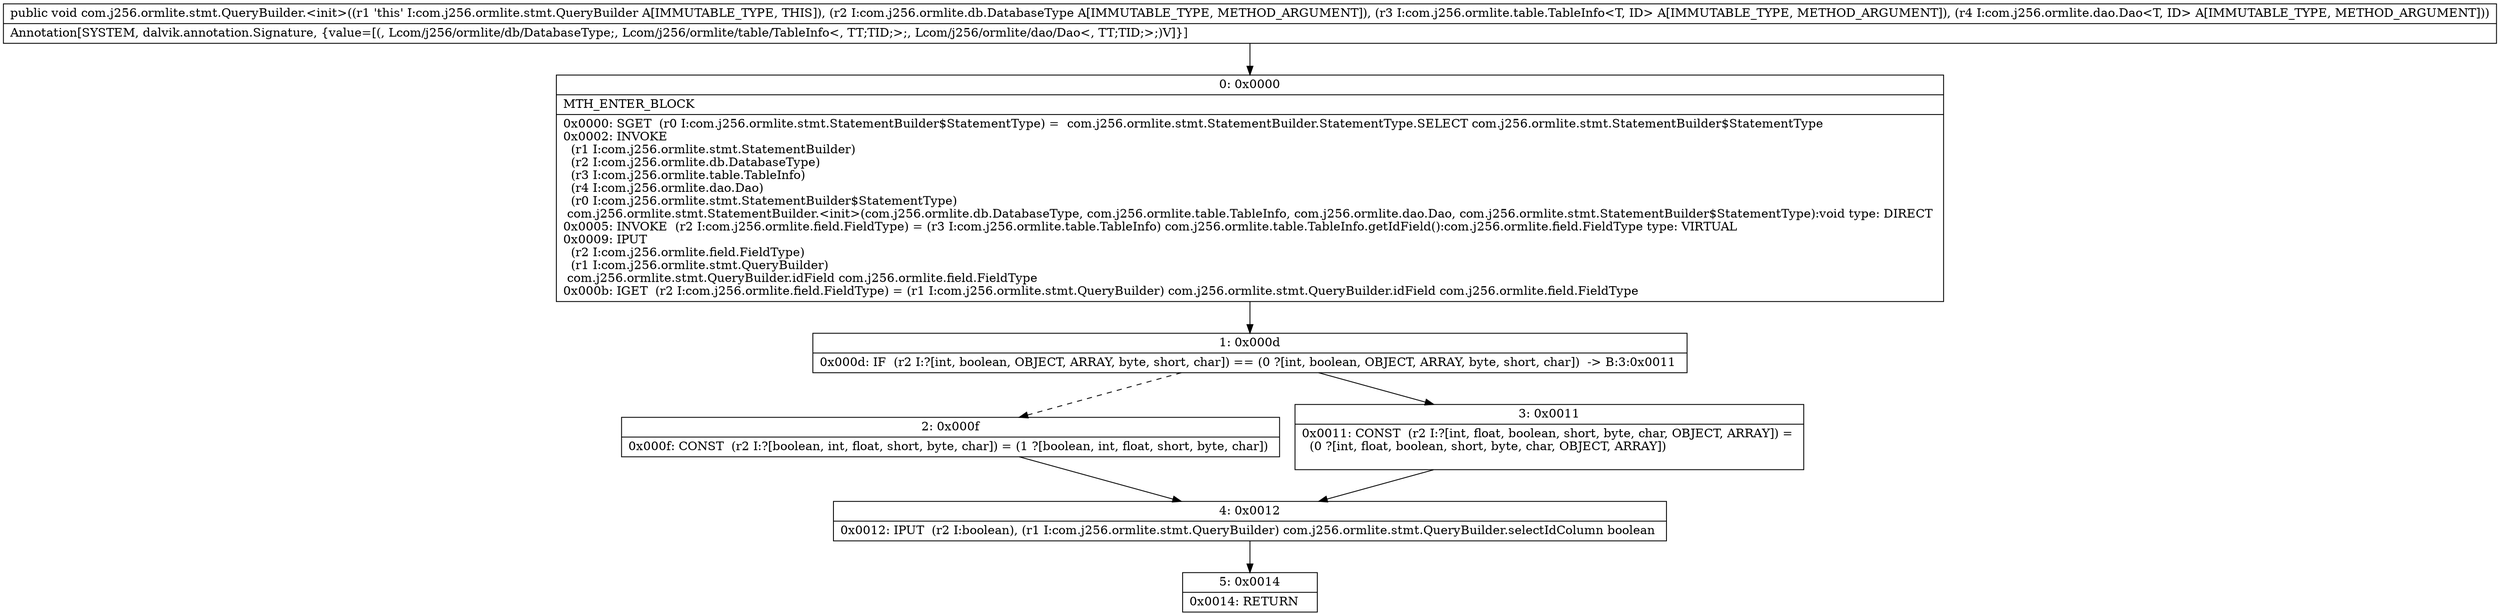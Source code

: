 digraph "CFG forcom.j256.ormlite.stmt.QueryBuilder.\<init\>(Lcom\/j256\/ormlite\/db\/DatabaseType;Lcom\/j256\/ormlite\/table\/TableInfo;Lcom\/j256\/ormlite\/dao\/Dao;)V" {
Node_0 [shape=record,label="{0\:\ 0x0000|MTH_ENTER_BLOCK\l|0x0000: SGET  (r0 I:com.j256.ormlite.stmt.StatementBuilder$StatementType) =  com.j256.ormlite.stmt.StatementBuilder.StatementType.SELECT com.j256.ormlite.stmt.StatementBuilder$StatementType \l0x0002: INVOKE  \l  (r1 I:com.j256.ormlite.stmt.StatementBuilder)\l  (r2 I:com.j256.ormlite.db.DatabaseType)\l  (r3 I:com.j256.ormlite.table.TableInfo)\l  (r4 I:com.j256.ormlite.dao.Dao)\l  (r0 I:com.j256.ormlite.stmt.StatementBuilder$StatementType)\l com.j256.ormlite.stmt.StatementBuilder.\<init\>(com.j256.ormlite.db.DatabaseType, com.j256.ormlite.table.TableInfo, com.j256.ormlite.dao.Dao, com.j256.ormlite.stmt.StatementBuilder$StatementType):void type: DIRECT \l0x0005: INVOKE  (r2 I:com.j256.ormlite.field.FieldType) = (r3 I:com.j256.ormlite.table.TableInfo) com.j256.ormlite.table.TableInfo.getIdField():com.j256.ormlite.field.FieldType type: VIRTUAL \l0x0009: IPUT  \l  (r2 I:com.j256.ormlite.field.FieldType)\l  (r1 I:com.j256.ormlite.stmt.QueryBuilder)\l com.j256.ormlite.stmt.QueryBuilder.idField com.j256.ormlite.field.FieldType \l0x000b: IGET  (r2 I:com.j256.ormlite.field.FieldType) = (r1 I:com.j256.ormlite.stmt.QueryBuilder) com.j256.ormlite.stmt.QueryBuilder.idField com.j256.ormlite.field.FieldType \l}"];
Node_1 [shape=record,label="{1\:\ 0x000d|0x000d: IF  (r2 I:?[int, boolean, OBJECT, ARRAY, byte, short, char]) == (0 ?[int, boolean, OBJECT, ARRAY, byte, short, char])  \-\> B:3:0x0011 \l}"];
Node_2 [shape=record,label="{2\:\ 0x000f|0x000f: CONST  (r2 I:?[boolean, int, float, short, byte, char]) = (1 ?[boolean, int, float, short, byte, char]) \l}"];
Node_3 [shape=record,label="{3\:\ 0x0011|0x0011: CONST  (r2 I:?[int, float, boolean, short, byte, char, OBJECT, ARRAY]) = \l  (0 ?[int, float, boolean, short, byte, char, OBJECT, ARRAY])\l \l}"];
Node_4 [shape=record,label="{4\:\ 0x0012|0x0012: IPUT  (r2 I:boolean), (r1 I:com.j256.ormlite.stmt.QueryBuilder) com.j256.ormlite.stmt.QueryBuilder.selectIdColumn boolean \l}"];
Node_5 [shape=record,label="{5\:\ 0x0014|0x0014: RETURN   \l}"];
MethodNode[shape=record,label="{public void com.j256.ormlite.stmt.QueryBuilder.\<init\>((r1 'this' I:com.j256.ormlite.stmt.QueryBuilder A[IMMUTABLE_TYPE, THIS]), (r2 I:com.j256.ormlite.db.DatabaseType A[IMMUTABLE_TYPE, METHOD_ARGUMENT]), (r3 I:com.j256.ormlite.table.TableInfo\<T, ID\> A[IMMUTABLE_TYPE, METHOD_ARGUMENT]), (r4 I:com.j256.ormlite.dao.Dao\<T, ID\> A[IMMUTABLE_TYPE, METHOD_ARGUMENT]))  | Annotation[SYSTEM, dalvik.annotation.Signature, \{value=[(, Lcom\/j256\/ormlite\/db\/DatabaseType;, Lcom\/j256\/ormlite\/table\/TableInfo\<, TT;TID;\>;, Lcom\/j256\/ormlite\/dao\/Dao\<, TT;TID;\>;)V]\}]\l}"];
MethodNode -> Node_0;
Node_0 -> Node_1;
Node_1 -> Node_2[style=dashed];
Node_1 -> Node_3;
Node_2 -> Node_4;
Node_3 -> Node_4;
Node_4 -> Node_5;
}

